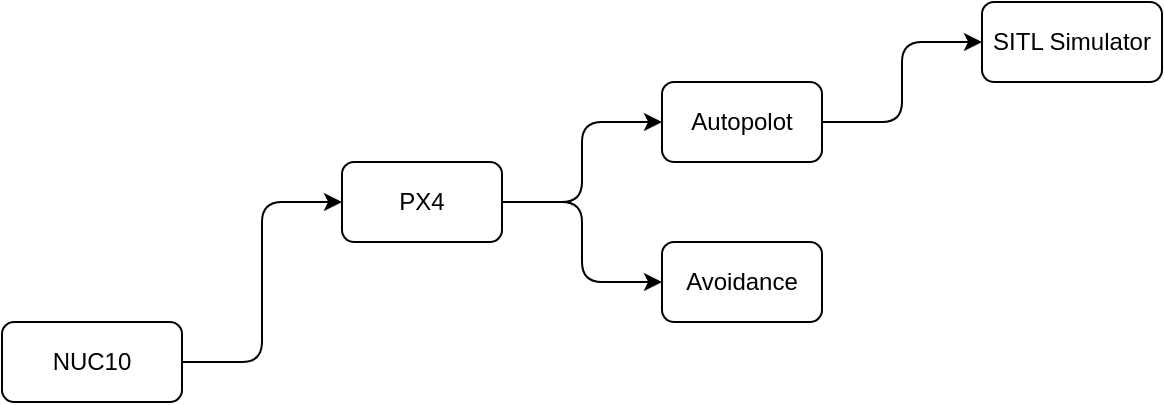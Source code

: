 <mxfile>
    <diagram id="XD2Mp5vmrm1WfKSr-2Hc" name="第 1 页">
        <mxGraphModel dx="424" dy="515" grid="1" gridSize="10" guides="1" tooltips="1" connect="1" arrows="1" fold="1" page="1" pageScale="1" pageWidth="827" pageHeight="1169" math="0" shadow="0">
            <root>
                <mxCell id="0"/>
                <mxCell id="1" parent="0"/>
                <mxCell id="5" value="" style="edgeStyle=orthogonalEdgeStyle;rounded=1;orthogonalLoop=1;jettySize=auto;html=1;entryX=0;entryY=0.5;entryDx=0;entryDy=0;" parent="1" source="3" target="4" edge="1">
                    <mxGeometry relative="1" as="geometry">
                        <Array as="points">
                            <mxPoint x="320" y="425"/>
                            <mxPoint x="320" y="385"/>
                        </Array>
                    </mxGeometry>
                </mxCell>
                <mxCell id="3" value="PX4" style="rounded=1;whiteSpace=wrap;html=1;" parent="1" vertex="1">
                    <mxGeometry x="200" y="405" width="80" height="40" as="geometry"/>
                </mxCell>
                <mxCell id="4" value="Autopolot" style="rounded=1;whiteSpace=wrap;html=1;" parent="1" vertex="1">
                    <mxGeometry x="360" y="365" width="80" height="40" as="geometry"/>
                </mxCell>
                <mxCell id="6" value="Avoidance" style="rounded=1;whiteSpace=wrap;html=1;" parent="1" vertex="1">
                    <mxGeometry x="360" y="445" width="80" height="40" as="geometry"/>
                </mxCell>
                <mxCell id="7" value="" style="edgeStyle=orthogonalEdgeStyle;rounded=1;orthogonalLoop=1;jettySize=auto;html=1;" parent="1" source="3" target="6" edge="1">
                    <mxGeometry relative="1" as="geometry">
                        <mxPoint x="300" y="435.029" as="sourcePoint"/>
                        <mxPoint x="370" y="375.029" as="targetPoint"/>
                        <Array as="points">
                            <mxPoint x="320" y="425"/>
                            <mxPoint x="320" y="465"/>
                        </Array>
                    </mxGeometry>
                </mxCell>
                <mxCell id="9" value="NUC10" style="rounded=1;whiteSpace=wrap;html=1;" parent="1" vertex="1">
                    <mxGeometry x="30" y="485" width="90" height="40" as="geometry"/>
                </mxCell>
                <mxCell id="14" value="" style="edgeStyle=orthogonalEdgeStyle;rounded=1;orthogonalLoop=1;jettySize=auto;html=1;entryX=0;entryY=0.5;entryDx=0;entryDy=0;exitX=1;exitY=0.5;exitDx=0;exitDy=0;" parent="1" source="9" target="3" edge="1">
                    <mxGeometry relative="1" as="geometry">
                        <mxPoint x="300" y="595" as="sourcePoint"/>
                        <mxPoint x="360" y="555" as="targetPoint"/>
                        <Array as="points">
                            <mxPoint x="160" y="505"/>
                            <mxPoint x="160" y="425"/>
                        </Array>
                    </mxGeometry>
                </mxCell>
                <mxCell id="15" value="SITL Simulator" style="rounded=1;whiteSpace=wrap;html=1;" vertex="1" parent="1">
                    <mxGeometry x="520" y="325" width="90" height="40" as="geometry"/>
                </mxCell>
                <mxCell id="17" value="" style="edgeStyle=orthogonalEdgeStyle;rounded=1;orthogonalLoop=1;jettySize=auto;html=1;entryX=0;entryY=0.5;entryDx=0;entryDy=0;exitX=1;exitY=0.5;exitDx=0;exitDy=0;" edge="1" parent="1" source="4" target="15">
                    <mxGeometry relative="1" as="geometry">
                        <Array as="points">
                            <mxPoint x="480" y="385"/>
                            <mxPoint x="480" y="345"/>
                        </Array>
                        <mxPoint x="300" y="435" as="sourcePoint"/>
                        <mxPoint x="360" y="395" as="targetPoint"/>
                    </mxGeometry>
                </mxCell>
            </root>
        </mxGraphModel>
    </diagram>
</mxfile>